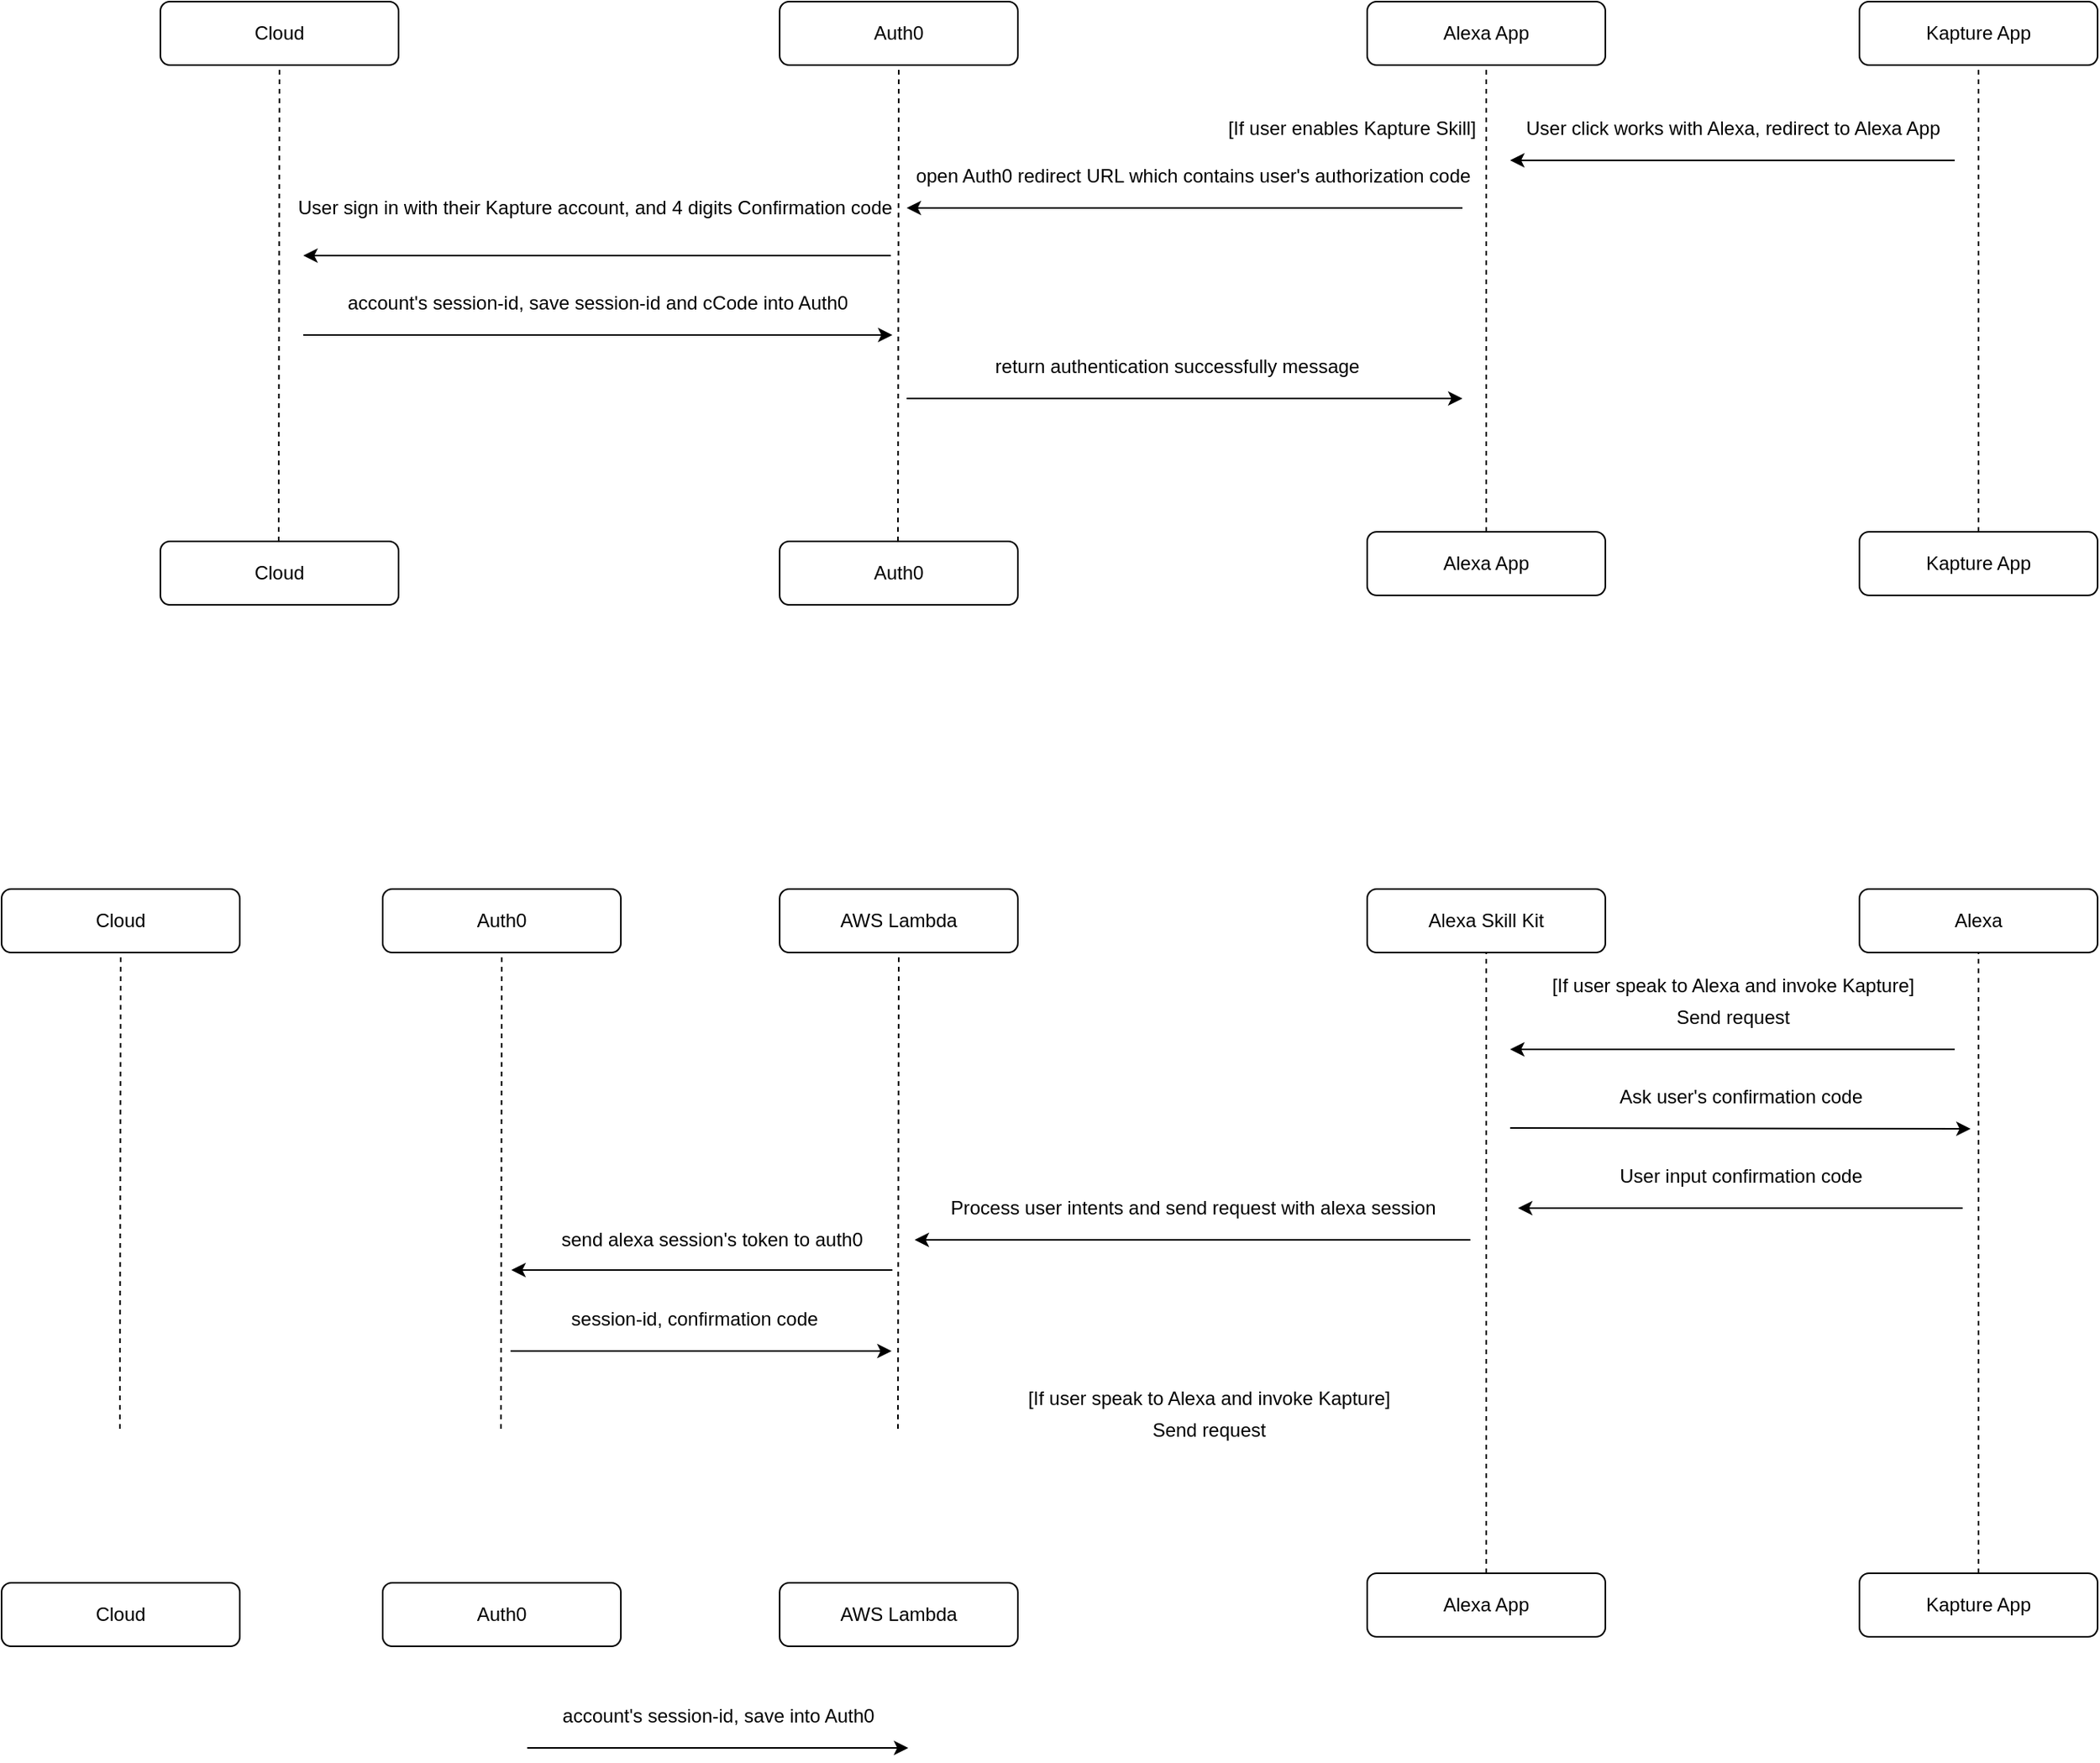 <mxfile version="12.5.1" type="github">
  <diagram id="8yOyhsPXt7Nrbi817sak" name="Page-1">
    <mxGraphModel dx="2033" dy="833" grid="1" gridSize="10" guides="1" tooltips="1" connect="1" arrows="1" fold="1" page="1" pageScale="1" pageWidth="827" pageHeight="1169" math="0" shadow="0">
      <root>
        <mxCell id="0"/>
        <mxCell id="1" parent="0"/>
        <mxCell id="4FmLFfHMSXslGxtPDlLP-2" value="Alexa App" style="rounded=1;whiteSpace=wrap;html=1;" vertex="1" parent="1">
          <mxGeometry x="570" y="230" width="150" height="40" as="geometry"/>
        </mxCell>
        <mxCell id="4FmLFfHMSXslGxtPDlLP-4" value="Auth0" style="rounded=1;whiteSpace=wrap;html=1;" vertex="1" parent="1">
          <mxGeometry x="200" y="230" width="150" height="40" as="geometry"/>
        </mxCell>
        <mxCell id="4FmLFfHMSXslGxtPDlLP-5" value="" style="endArrow=classic;html=1;" edge="1" parent="1">
          <mxGeometry width="50" height="50" relative="1" as="geometry">
            <mxPoint x="630" y="360" as="sourcePoint"/>
            <mxPoint x="280" y="360" as="targetPoint"/>
          </mxGeometry>
        </mxCell>
        <mxCell id="4FmLFfHMSXslGxtPDlLP-6" value="Auth0" style="rounded=1;whiteSpace=wrap;html=1;" vertex="1" parent="1">
          <mxGeometry x="200" y="570" width="150" height="40" as="geometry"/>
        </mxCell>
        <mxCell id="4FmLFfHMSXslGxtPDlLP-7" value="Alexa App" style="rounded=1;whiteSpace=wrap;html=1;" vertex="1" parent="1">
          <mxGeometry x="570" y="564" width="150" height="40" as="geometry"/>
        </mxCell>
        <mxCell id="4FmLFfHMSXslGxtPDlLP-10" value="" style="endArrow=none;dashed=1;html=1;entryX=0.5;entryY=1;entryDx=0;entryDy=0;exitX=0.5;exitY=0;exitDx=0;exitDy=0;" edge="1" parent="1" source="4FmLFfHMSXslGxtPDlLP-7" target="4FmLFfHMSXslGxtPDlLP-2">
          <mxGeometry width="50" height="50" relative="1" as="geometry">
            <mxPoint x="570" y="390" as="sourcePoint"/>
            <mxPoint x="620" y="340" as="targetPoint"/>
          </mxGeometry>
        </mxCell>
        <mxCell id="4FmLFfHMSXslGxtPDlLP-14" value="" style="endArrow=none;dashed=1;html=1;exitX=0.5;exitY=0;exitDx=0;exitDy=0;" edge="1" parent="1">
          <mxGeometry width="50" height="50" relative="1" as="geometry">
            <mxPoint x="274.5" y="570" as="sourcePoint"/>
            <mxPoint x="275" y="270" as="targetPoint"/>
          </mxGeometry>
        </mxCell>
        <mxCell id="4FmLFfHMSXslGxtPDlLP-16" value="open Auth0 redirect URL which contains user&#39;s authorization code" style="text;html=1;align=center;verticalAlign=middle;resizable=0;points=[];autosize=1;" vertex="1" parent="1">
          <mxGeometry x="280" y="330" width="360" height="20" as="geometry"/>
        </mxCell>
        <mxCell id="4FmLFfHMSXslGxtPDlLP-19" value="Kapture App" style="rounded=1;whiteSpace=wrap;html=1;" vertex="1" parent="1">
          <mxGeometry x="880" y="230" width="150" height="40" as="geometry"/>
        </mxCell>
        <mxCell id="4FmLFfHMSXslGxtPDlLP-20" value="Kapture App" style="rounded=1;whiteSpace=wrap;html=1;" vertex="1" parent="1">
          <mxGeometry x="880" y="564" width="150" height="40" as="geometry"/>
        </mxCell>
        <mxCell id="4FmLFfHMSXslGxtPDlLP-21" value="" style="endArrow=none;dashed=1;html=1;entryX=0.5;entryY=1;entryDx=0;entryDy=0;exitX=0.5;exitY=0;exitDx=0;exitDy=0;" edge="1" parent="1" source="4FmLFfHMSXslGxtPDlLP-20" target="4FmLFfHMSXslGxtPDlLP-19">
          <mxGeometry width="50" height="50" relative="1" as="geometry">
            <mxPoint x="880" y="390" as="sourcePoint"/>
            <mxPoint x="930" y="340" as="targetPoint"/>
          </mxGeometry>
        </mxCell>
        <mxCell id="4FmLFfHMSXslGxtPDlLP-22" value="" style="endArrow=classic;html=1;" edge="1" parent="1">
          <mxGeometry width="50" height="50" relative="1" as="geometry">
            <mxPoint x="940" y="330" as="sourcePoint"/>
            <mxPoint x="660" y="330" as="targetPoint"/>
          </mxGeometry>
        </mxCell>
        <mxCell id="4FmLFfHMSXslGxtPDlLP-23" value="User click works with Alexa, redirect to Alexa App" style="text;html=1;align=center;verticalAlign=middle;resizable=0;points=[];autosize=1;" vertex="1" parent="1">
          <mxGeometry x="660" y="300" width="280" height="20" as="geometry"/>
        </mxCell>
        <mxCell id="4FmLFfHMSXslGxtPDlLP-24" value="Cloud" style="rounded=1;whiteSpace=wrap;html=1;" vertex="1" parent="1">
          <mxGeometry x="-190" y="230" width="150" height="40" as="geometry"/>
        </mxCell>
        <mxCell id="4FmLFfHMSXslGxtPDlLP-25" value="Cloud" style="rounded=1;whiteSpace=wrap;html=1;" vertex="1" parent="1">
          <mxGeometry x="-190" y="570" width="150" height="40" as="geometry"/>
        </mxCell>
        <mxCell id="4FmLFfHMSXslGxtPDlLP-26" value="" style="endArrow=none;dashed=1;html=1;exitX=0.5;exitY=0;exitDx=0;exitDy=0;" edge="1" parent="1">
          <mxGeometry width="50" height="50" relative="1" as="geometry">
            <mxPoint x="-115.5" y="570" as="sourcePoint"/>
            <mxPoint x="-115" y="270" as="targetPoint"/>
          </mxGeometry>
        </mxCell>
        <mxCell id="4FmLFfHMSXslGxtPDlLP-27" value="[If user enables Kapture Skill]" style="text;html=1;align=center;verticalAlign=middle;resizable=0;points=[];autosize=1;" vertex="1" parent="1">
          <mxGeometry x="475" y="300" width="170" height="20" as="geometry"/>
        </mxCell>
        <mxCell id="4FmLFfHMSXslGxtPDlLP-28" value="" style="endArrow=classic;html=1;" edge="1" parent="1">
          <mxGeometry width="50" height="50" relative="1" as="geometry">
            <mxPoint x="270" y="390" as="sourcePoint"/>
            <mxPoint x="-100" y="390" as="targetPoint"/>
          </mxGeometry>
        </mxCell>
        <mxCell id="4FmLFfHMSXslGxtPDlLP-30" value="User sign in with their Kapture account, and 4 digits Confirmation code&amp;nbsp;" style="text;html=1;align=center;verticalAlign=middle;resizable=0;points=[];autosize=1;" vertex="1" parent="1">
          <mxGeometry x="-110" y="350" width="390" height="20" as="geometry"/>
        </mxCell>
        <mxCell id="4FmLFfHMSXslGxtPDlLP-33" value="" style="endArrow=classic;html=1;" edge="1" parent="1">
          <mxGeometry width="50" height="50" relative="1" as="geometry">
            <mxPoint x="-100" y="440" as="sourcePoint"/>
            <mxPoint x="271" y="440" as="targetPoint"/>
          </mxGeometry>
        </mxCell>
        <mxCell id="4FmLFfHMSXslGxtPDlLP-34" value="account&#39;s session-id, save session-id and cCode into Auth0" style="text;html=1;align=center;verticalAlign=middle;resizable=0;points=[];autosize=1;" vertex="1" parent="1">
          <mxGeometry x="-80" y="410" width="330" height="20" as="geometry"/>
        </mxCell>
        <mxCell id="4FmLFfHMSXslGxtPDlLP-35" value="" style="endArrow=classic;html=1;" edge="1" parent="1">
          <mxGeometry width="50" height="50" relative="1" as="geometry">
            <mxPoint x="280" y="480" as="sourcePoint"/>
            <mxPoint x="630" y="480" as="targetPoint"/>
          </mxGeometry>
        </mxCell>
        <mxCell id="4FmLFfHMSXslGxtPDlLP-36" value="return authentication successfully message" style="text;html=1;align=center;verticalAlign=middle;resizable=0;points=[];autosize=1;" vertex="1" parent="1">
          <mxGeometry x="330" y="450" width="240" height="20" as="geometry"/>
        </mxCell>
        <mxCell id="4FmLFfHMSXslGxtPDlLP-38" value="Alexa Skill Kit" style="rounded=1;whiteSpace=wrap;html=1;" vertex="1" parent="1">
          <mxGeometry x="570" y="789" width="150" height="40" as="geometry"/>
        </mxCell>
        <mxCell id="4FmLFfHMSXslGxtPDlLP-39" value="AWS Lambda" style="rounded=1;whiteSpace=wrap;html=1;" vertex="1" parent="1">
          <mxGeometry x="200" y="789" width="150" height="40" as="geometry"/>
        </mxCell>
        <mxCell id="4FmLFfHMSXslGxtPDlLP-40" value="" style="endArrow=classic;html=1;" edge="1" parent="1">
          <mxGeometry width="50" height="50" relative="1" as="geometry">
            <mxPoint x="635" y="1010" as="sourcePoint"/>
            <mxPoint x="285" y="1010" as="targetPoint"/>
          </mxGeometry>
        </mxCell>
        <mxCell id="4FmLFfHMSXslGxtPDlLP-41" value="AWS Lambda" style="rounded=1;whiteSpace=wrap;html=1;" vertex="1" parent="1">
          <mxGeometry x="200" y="1226" width="150" height="40" as="geometry"/>
        </mxCell>
        <mxCell id="4FmLFfHMSXslGxtPDlLP-42" value="Alexa App" style="rounded=1;whiteSpace=wrap;html=1;" vertex="1" parent="1">
          <mxGeometry x="570" y="1220" width="150" height="40" as="geometry"/>
        </mxCell>
        <mxCell id="4FmLFfHMSXslGxtPDlLP-43" value="" style="endArrow=none;dashed=1;html=1;entryX=0.5;entryY=1;entryDx=0;entryDy=0;exitX=0.5;exitY=0;exitDx=0;exitDy=0;" edge="1" parent="1" source="4FmLFfHMSXslGxtPDlLP-42" target="4FmLFfHMSXslGxtPDlLP-38">
          <mxGeometry width="50" height="50" relative="1" as="geometry">
            <mxPoint x="570" y="949" as="sourcePoint"/>
            <mxPoint x="620" y="899" as="targetPoint"/>
          </mxGeometry>
        </mxCell>
        <mxCell id="4FmLFfHMSXslGxtPDlLP-44" value="" style="endArrow=none;dashed=1;html=1;exitX=0.5;exitY=0;exitDx=0;exitDy=0;" edge="1" parent="1">
          <mxGeometry width="50" height="50" relative="1" as="geometry">
            <mxPoint x="274.5" y="1129" as="sourcePoint"/>
            <mxPoint x="275" y="829" as="targetPoint"/>
          </mxGeometry>
        </mxCell>
        <mxCell id="4FmLFfHMSXslGxtPDlLP-45" value="Process user intents and send request with alexa session" style="text;html=1;align=center;verticalAlign=middle;resizable=0;points=[];autosize=1;" vertex="1" parent="1">
          <mxGeometry x="300" y="980" width="320" height="20" as="geometry"/>
        </mxCell>
        <mxCell id="4FmLFfHMSXslGxtPDlLP-46" value="Alexa" style="rounded=1;whiteSpace=wrap;html=1;" vertex="1" parent="1">
          <mxGeometry x="880" y="789" width="150" height="40" as="geometry"/>
        </mxCell>
        <mxCell id="4FmLFfHMSXslGxtPDlLP-47" value="Kapture App" style="rounded=1;whiteSpace=wrap;html=1;" vertex="1" parent="1">
          <mxGeometry x="880" y="1220" width="150" height="40" as="geometry"/>
        </mxCell>
        <mxCell id="4FmLFfHMSXslGxtPDlLP-48" value="" style="endArrow=none;dashed=1;html=1;entryX=0.5;entryY=1;entryDx=0;entryDy=0;exitX=0.5;exitY=0;exitDx=0;exitDy=0;" edge="1" parent="1" source="4FmLFfHMSXslGxtPDlLP-47" target="4FmLFfHMSXslGxtPDlLP-46">
          <mxGeometry width="50" height="50" relative="1" as="geometry">
            <mxPoint x="880" y="949" as="sourcePoint"/>
            <mxPoint x="930" y="899" as="targetPoint"/>
          </mxGeometry>
        </mxCell>
        <mxCell id="4FmLFfHMSXslGxtPDlLP-49" value="" style="endArrow=classic;html=1;" edge="1" parent="1">
          <mxGeometry width="50" height="50" relative="1" as="geometry">
            <mxPoint x="940" y="890" as="sourcePoint"/>
            <mxPoint x="660" y="890" as="targetPoint"/>
          </mxGeometry>
        </mxCell>
        <mxCell id="4FmLFfHMSXslGxtPDlLP-50" value="Send request" style="text;html=1;align=center;verticalAlign=middle;resizable=0;points=[];autosize=1;" vertex="1" parent="1">
          <mxGeometry x="755" y="860" width="90" height="20" as="geometry"/>
        </mxCell>
        <mxCell id="4FmLFfHMSXslGxtPDlLP-51" value="Cloud" style="rounded=1;whiteSpace=wrap;html=1;" vertex="1" parent="1">
          <mxGeometry x="-290" y="789" width="150" height="40" as="geometry"/>
        </mxCell>
        <mxCell id="4FmLFfHMSXslGxtPDlLP-52" value="Cloud" style="rounded=1;whiteSpace=wrap;html=1;" vertex="1" parent="1">
          <mxGeometry x="-290" y="1226" width="150" height="40" as="geometry"/>
        </mxCell>
        <mxCell id="4FmLFfHMSXslGxtPDlLP-53" value="" style="endArrow=none;dashed=1;html=1;exitX=0.5;exitY=0;exitDx=0;exitDy=0;" edge="1" parent="1">
          <mxGeometry width="50" height="50" relative="1" as="geometry">
            <mxPoint x="-215.5" y="1129" as="sourcePoint"/>
            <mxPoint x="-215" y="829" as="targetPoint"/>
          </mxGeometry>
        </mxCell>
        <mxCell id="4FmLFfHMSXslGxtPDlLP-54" value="[If user speak to Alexa and invoke Kapture]" style="text;html=1;align=center;verticalAlign=middle;resizable=0;points=[];autosize=1;" vertex="1" parent="1">
          <mxGeometry x="680" y="840" width="240" height="20" as="geometry"/>
        </mxCell>
        <mxCell id="4FmLFfHMSXslGxtPDlLP-55" value="" style="endArrow=classic;html=1;" edge="1" parent="1">
          <mxGeometry width="50" height="50" relative="1" as="geometry">
            <mxPoint x="271" y="1029" as="sourcePoint"/>
            <mxPoint x="31" y="1029" as="targetPoint"/>
          </mxGeometry>
        </mxCell>
        <mxCell id="4FmLFfHMSXslGxtPDlLP-57" value="" style="endArrow=classic;html=1;" edge="1" parent="1">
          <mxGeometry width="50" height="50" relative="1" as="geometry">
            <mxPoint x="41" y="1330" as="sourcePoint"/>
            <mxPoint x="281" y="1330" as="targetPoint"/>
          </mxGeometry>
        </mxCell>
        <mxCell id="4FmLFfHMSXslGxtPDlLP-58" value="account&#39;s session-id, save into Auth0" style="text;html=1;align=center;verticalAlign=middle;resizable=0;points=[];autosize=1;" vertex="1" parent="1">
          <mxGeometry x="56" y="1300" width="210" height="20" as="geometry"/>
        </mxCell>
        <mxCell id="4FmLFfHMSXslGxtPDlLP-59" value="" style="endArrow=classic;html=1;" edge="1" parent="1">
          <mxGeometry width="50" height="50" relative="1" as="geometry">
            <mxPoint x="30.5" y="1080" as="sourcePoint"/>
            <mxPoint x="270.5" y="1080" as="targetPoint"/>
          </mxGeometry>
        </mxCell>
        <mxCell id="4FmLFfHMSXslGxtPDlLP-60" value="session-id, confirmation code" style="text;html=1;align=center;verticalAlign=middle;resizable=0;points=[];autosize=1;" vertex="1" parent="1">
          <mxGeometry x="61" y="1050" width="170" height="20" as="geometry"/>
        </mxCell>
        <mxCell id="4FmLFfHMSXslGxtPDlLP-61" value="Auth0" style="rounded=1;whiteSpace=wrap;html=1;" vertex="1" parent="1">
          <mxGeometry x="-50" y="789" width="150" height="40" as="geometry"/>
        </mxCell>
        <mxCell id="4FmLFfHMSXslGxtPDlLP-62" value="Auth0" style="rounded=1;whiteSpace=wrap;html=1;" vertex="1" parent="1">
          <mxGeometry x="-50" y="1226" width="150" height="40" as="geometry"/>
        </mxCell>
        <mxCell id="4FmLFfHMSXslGxtPDlLP-63" value="" style="endArrow=none;dashed=1;html=1;exitX=0.5;exitY=0;exitDx=0;exitDy=0;" edge="1" parent="1">
          <mxGeometry width="50" height="50" relative="1" as="geometry">
            <mxPoint x="24.5" y="1129" as="sourcePoint"/>
            <mxPoint x="25" y="829" as="targetPoint"/>
          </mxGeometry>
        </mxCell>
        <mxCell id="4FmLFfHMSXslGxtPDlLP-64" value="send alexa session&#39;s token to auth0" style="text;html=1;align=center;verticalAlign=middle;resizable=0;points=[];autosize=1;" vertex="1" parent="1">
          <mxGeometry x="52" y="1000" width="210" height="20" as="geometry"/>
        </mxCell>
        <mxCell id="4FmLFfHMSXslGxtPDlLP-65" value="" style="endArrow=classic;html=1;" edge="1" parent="1">
          <mxGeometry width="50" height="50" relative="1" as="geometry">
            <mxPoint x="660" y="939.5" as="sourcePoint"/>
            <mxPoint x="950" y="940" as="targetPoint"/>
          </mxGeometry>
        </mxCell>
        <mxCell id="4FmLFfHMSXslGxtPDlLP-66" value="Ask user&#39;s confirmation code" style="text;html=1;align=center;verticalAlign=middle;resizable=0;points=[];autosize=1;" vertex="1" parent="1">
          <mxGeometry x="720" y="910" width="170" height="20" as="geometry"/>
        </mxCell>
        <mxCell id="4FmLFfHMSXslGxtPDlLP-67" value="" style="endArrow=classic;html=1;" edge="1" parent="1">
          <mxGeometry width="50" height="50" relative="1" as="geometry">
            <mxPoint x="945" y="990" as="sourcePoint"/>
            <mxPoint x="665" y="990" as="targetPoint"/>
          </mxGeometry>
        </mxCell>
        <mxCell id="4FmLFfHMSXslGxtPDlLP-68" value="User input confirmation code" style="text;html=1;align=center;verticalAlign=middle;resizable=0;points=[];autosize=1;" vertex="1" parent="1">
          <mxGeometry x="720" y="960" width="170" height="20" as="geometry"/>
        </mxCell>
        <mxCell id="4FmLFfHMSXslGxtPDlLP-69" value="Send request" style="text;html=1;align=center;verticalAlign=middle;resizable=0;points=[];autosize=1;" vertex="1" parent="1">
          <mxGeometry x="425" y="1120" width="90" height="20" as="geometry"/>
        </mxCell>
        <mxCell id="4FmLFfHMSXslGxtPDlLP-70" value="[If user speak to Alexa and invoke Kapture]" style="text;html=1;align=center;verticalAlign=middle;resizable=0;points=[];autosize=1;" vertex="1" parent="1">
          <mxGeometry x="350" y="1100" width="240" height="20" as="geometry"/>
        </mxCell>
      </root>
    </mxGraphModel>
  </diagram>
</mxfile>
